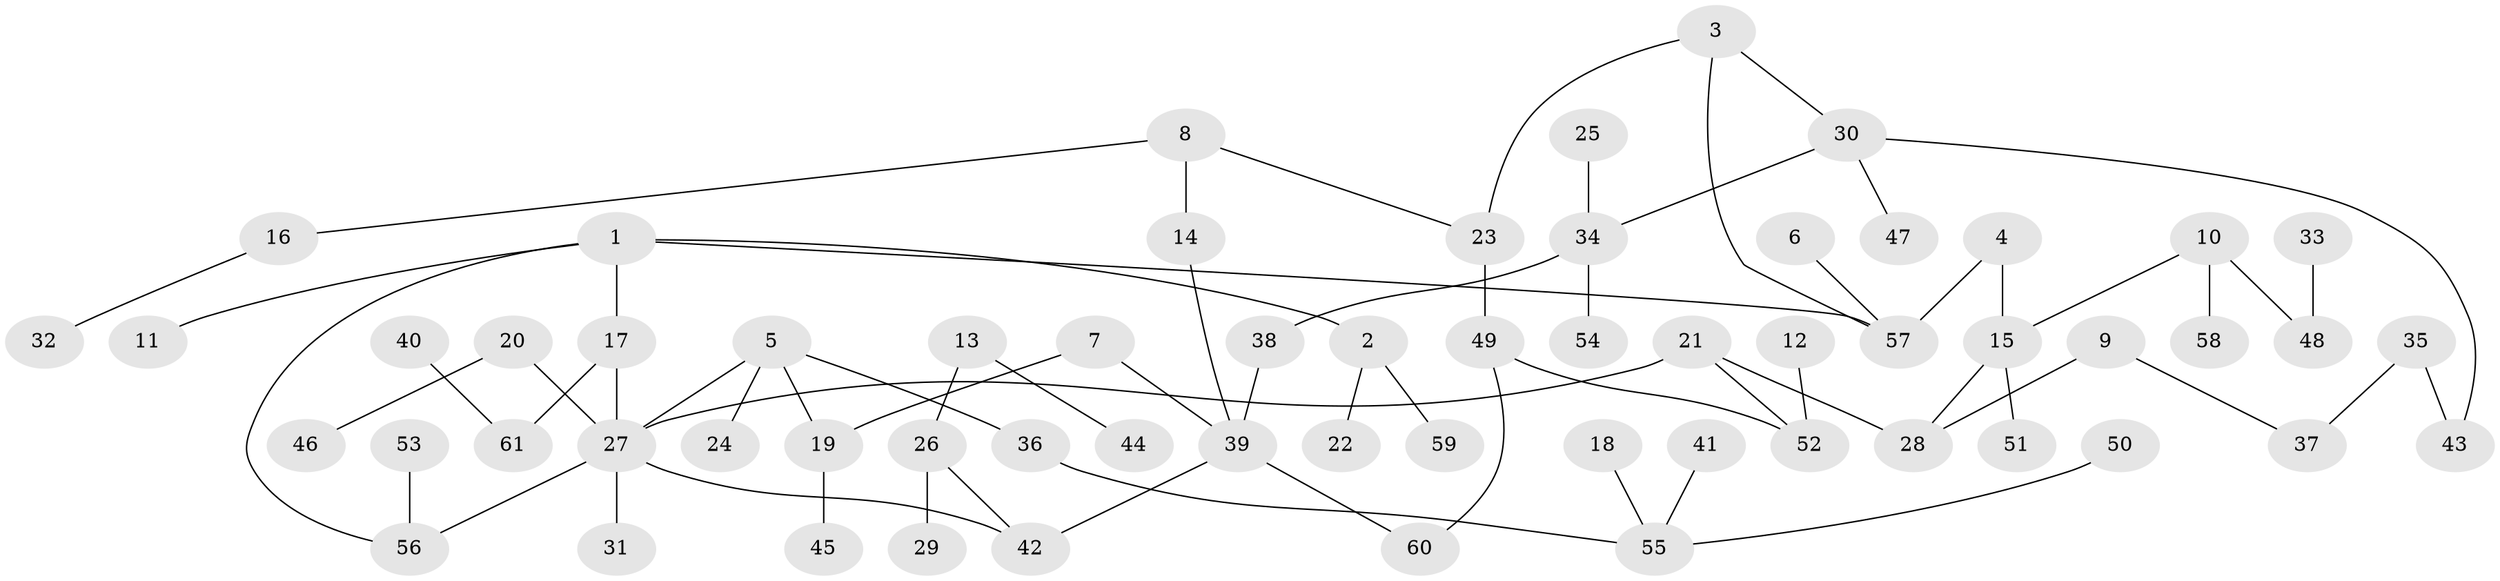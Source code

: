 // original degree distribution, {6: 0.024793388429752067, 3: 0.12396694214876033, 4: 0.06611570247933884, 8: 0.008264462809917356, 1: 0.4380165289256198, 5: 0.049586776859504134, 2: 0.2892561983471074}
// Generated by graph-tools (version 1.1) at 2025/00/03/09/25 03:00:58]
// undirected, 61 vertices, 68 edges
graph export_dot {
graph [start="1"]
  node [color=gray90,style=filled];
  1;
  2;
  3;
  4;
  5;
  6;
  7;
  8;
  9;
  10;
  11;
  12;
  13;
  14;
  15;
  16;
  17;
  18;
  19;
  20;
  21;
  22;
  23;
  24;
  25;
  26;
  27;
  28;
  29;
  30;
  31;
  32;
  33;
  34;
  35;
  36;
  37;
  38;
  39;
  40;
  41;
  42;
  43;
  44;
  45;
  46;
  47;
  48;
  49;
  50;
  51;
  52;
  53;
  54;
  55;
  56;
  57;
  58;
  59;
  60;
  61;
  1 -- 2 [weight=1.0];
  1 -- 11 [weight=1.0];
  1 -- 17 [weight=1.0];
  1 -- 56 [weight=1.0];
  1 -- 57 [weight=1.0];
  2 -- 22 [weight=1.0];
  2 -- 59 [weight=1.0];
  3 -- 23 [weight=1.0];
  3 -- 30 [weight=1.0];
  3 -- 57 [weight=1.0];
  4 -- 15 [weight=1.0];
  4 -- 57 [weight=1.0];
  5 -- 19 [weight=1.0];
  5 -- 24 [weight=1.0];
  5 -- 27 [weight=1.0];
  5 -- 36 [weight=1.0];
  6 -- 57 [weight=1.0];
  7 -- 19 [weight=1.0];
  7 -- 39 [weight=1.0];
  8 -- 14 [weight=1.0];
  8 -- 16 [weight=1.0];
  8 -- 23 [weight=1.0];
  9 -- 28 [weight=1.0];
  9 -- 37 [weight=1.0];
  10 -- 15 [weight=1.0];
  10 -- 48 [weight=1.0];
  10 -- 58 [weight=1.0];
  12 -- 52 [weight=1.0];
  13 -- 26 [weight=1.0];
  13 -- 44 [weight=1.0];
  14 -- 39 [weight=1.0];
  15 -- 28 [weight=1.0];
  15 -- 51 [weight=1.0];
  16 -- 32 [weight=1.0];
  17 -- 27 [weight=1.0];
  17 -- 61 [weight=1.0];
  18 -- 55 [weight=1.0];
  19 -- 45 [weight=1.0];
  20 -- 27 [weight=1.0];
  20 -- 46 [weight=1.0];
  21 -- 27 [weight=1.0];
  21 -- 28 [weight=1.0];
  21 -- 52 [weight=1.0];
  23 -- 49 [weight=1.0];
  25 -- 34 [weight=1.0];
  26 -- 29 [weight=1.0];
  26 -- 42 [weight=1.0];
  27 -- 31 [weight=1.0];
  27 -- 42 [weight=1.0];
  27 -- 56 [weight=1.0];
  30 -- 34 [weight=1.0];
  30 -- 43 [weight=1.0];
  30 -- 47 [weight=1.0];
  33 -- 48 [weight=1.0];
  34 -- 38 [weight=1.0];
  34 -- 54 [weight=1.0];
  35 -- 37 [weight=1.0];
  35 -- 43 [weight=1.0];
  36 -- 55 [weight=1.0];
  38 -- 39 [weight=1.0];
  39 -- 42 [weight=1.0];
  39 -- 60 [weight=1.0];
  40 -- 61 [weight=1.0];
  41 -- 55 [weight=1.0];
  49 -- 52 [weight=1.0];
  49 -- 60 [weight=1.0];
  50 -- 55 [weight=1.0];
  53 -- 56 [weight=1.0];
}
